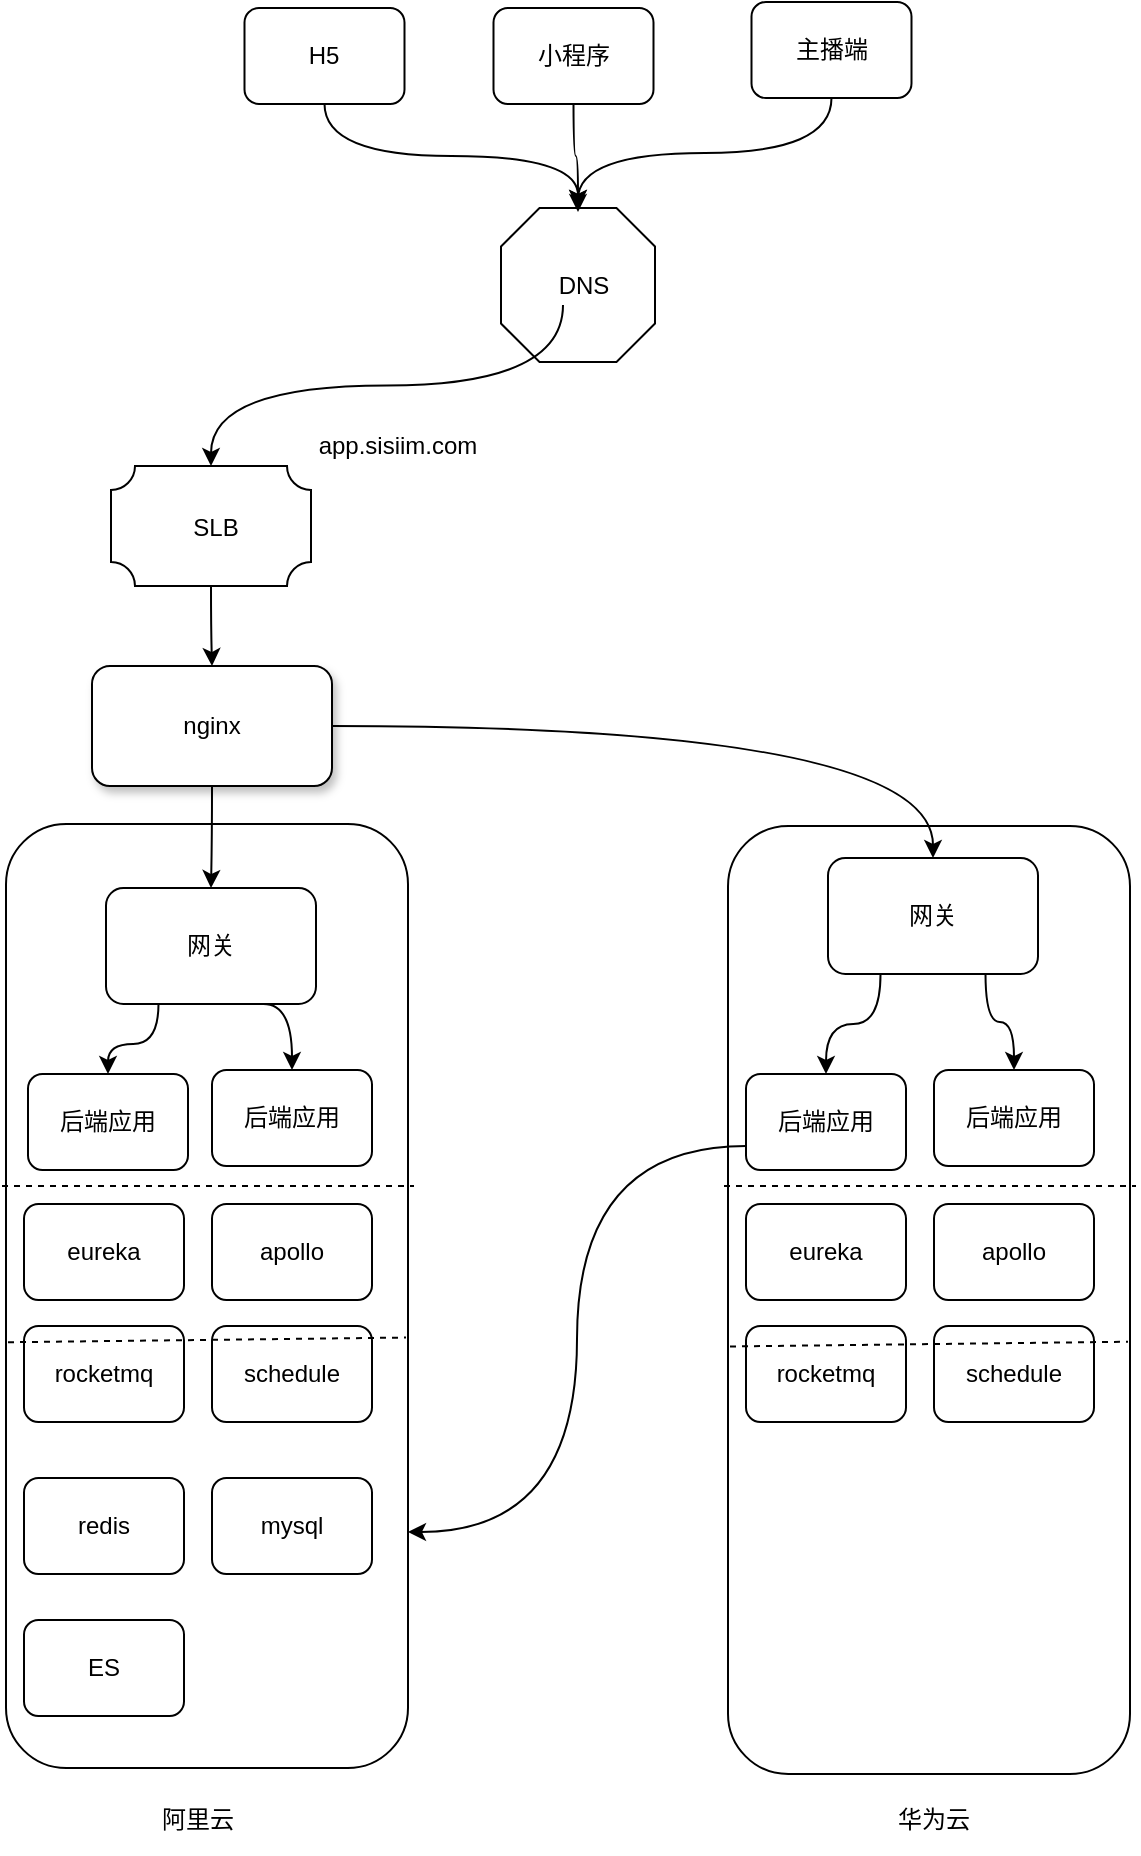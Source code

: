 <mxfile version="14.1.8" type="github">
  <diagram id="Hs13dnjIaAIShmFf6Qo-" name="第 1 页">
    <mxGraphModel dx="791" dy="1633" grid="0" gridSize="10" guides="1" tooltips="1" connect="1" arrows="1" fold="1" page="1" pageScale="1" pageWidth="827" pageHeight="1169" math="0" shadow="0">
      <root>
        <mxCell id="0" />
        <mxCell id="1" parent="0" />
        <mxCell id="yiPBfoOaf0CJgp_YEPqx-25" value="" style="rounded=1;whiteSpace=wrap;html=1;" parent="1" vertex="1">
          <mxGeometry x="446" y="277" width="201" height="474" as="geometry" />
        </mxCell>
        <mxCell id="yiPBfoOaf0CJgp_YEPqx-10" value="" style="rounded=1;whiteSpace=wrap;html=1;" parent="1" vertex="1">
          <mxGeometry x="85" y="276" width="201" height="472" as="geometry" />
        </mxCell>
        <mxCell id="yiPBfoOaf0CJgp_YEPqx-1" value="" style="verticalLabelPosition=bottom;verticalAlign=top;html=1;shape=mxgraph.basic.polygon;polyCoords=[[0.25,0],[0.75,0],[1,0.25],[1,0.75],[0.75,1],[0.25,1],[0,0.75],[0,0.25]];polyline=0;" parent="1" vertex="1">
          <mxGeometry x="332.5" y="-32" width="77" height="77" as="geometry" />
        </mxCell>
        <mxCell id="erWMEcOCaH_annTz6uU9-38" style="edgeStyle=orthogonalEdgeStyle;curved=1;orthogonalLoop=1;jettySize=auto;html=1;exitX=0.25;exitY=1;exitDx=0;exitDy=0;" parent="1" source="yiPBfoOaf0CJgp_YEPqx-2" target="yiPBfoOaf0CJgp_YEPqx-3" edge="1">
          <mxGeometry relative="1" as="geometry" />
        </mxCell>
        <mxCell id="yiPBfoOaf0CJgp_YEPqx-2" value="DNS" style="text;html=1;strokeColor=none;fillColor=none;align=center;verticalAlign=middle;whiteSpace=wrap;rounded=0;" parent="1" vertex="1">
          <mxGeometry x="353.5" y="-3.5" width="40" height="20" as="geometry" />
        </mxCell>
        <mxCell id="erWMEcOCaH_annTz6uU9-41" style="edgeStyle=orthogonalEdgeStyle;curved=1;orthogonalLoop=1;jettySize=auto;html=1;exitX=0.5;exitY=1;exitDx=0;exitDy=0;exitPerimeter=0;" parent="1" source="yiPBfoOaf0CJgp_YEPqx-3" target="erWMEcOCaH_annTz6uU9-40" edge="1">
          <mxGeometry relative="1" as="geometry" />
        </mxCell>
        <mxCell id="yiPBfoOaf0CJgp_YEPqx-3" value="" style="verticalLabelPosition=bottom;verticalAlign=top;html=1;shape=mxgraph.basic.plaque;dx=6;" parent="1" vertex="1">
          <mxGeometry x="137.5" y="97" width="100" height="60" as="geometry" />
        </mxCell>
        <mxCell id="LRcXZPUu0IMRTEiioLTg-4" style="edgeStyle=orthogonalEdgeStyle;curved=1;orthogonalLoop=1;jettySize=auto;html=1;exitX=0.25;exitY=1;exitDx=0;exitDy=0;entryX=0.5;entryY=0;entryDx=0;entryDy=0;" edge="1" parent="1" source="yiPBfoOaf0CJgp_YEPqx-7" target="LRcXZPUu0IMRTEiioLTg-2">
          <mxGeometry relative="1" as="geometry" />
        </mxCell>
        <mxCell id="LRcXZPUu0IMRTEiioLTg-5" style="edgeStyle=orthogonalEdgeStyle;curved=1;orthogonalLoop=1;jettySize=auto;html=1;exitX=0.75;exitY=1;exitDx=0;exitDy=0;entryX=0.5;entryY=0;entryDx=0;entryDy=0;" edge="1" parent="1" source="yiPBfoOaf0CJgp_YEPqx-7" target="erWMEcOCaH_annTz6uU9-21">
          <mxGeometry relative="1" as="geometry" />
        </mxCell>
        <mxCell id="yiPBfoOaf0CJgp_YEPqx-7" value="网关" style="rounded=1;whiteSpace=wrap;html=1;" parent="1" vertex="1">
          <mxGeometry x="135" y="308" width="105" height="58" as="geometry" />
        </mxCell>
        <mxCell id="LRcXZPUu0IMRTEiioLTg-7" style="edgeStyle=orthogonalEdgeStyle;curved=1;orthogonalLoop=1;jettySize=auto;html=1;exitX=0.25;exitY=1;exitDx=0;exitDy=0;" edge="1" parent="1" source="yiPBfoOaf0CJgp_YEPqx-8" target="LRcXZPUu0IMRTEiioLTg-6">
          <mxGeometry relative="1" as="geometry" />
        </mxCell>
        <mxCell id="LRcXZPUu0IMRTEiioLTg-8" style="edgeStyle=orthogonalEdgeStyle;curved=1;orthogonalLoop=1;jettySize=auto;html=1;exitX=0.75;exitY=1;exitDx=0;exitDy=0;entryX=0.5;entryY=0;entryDx=0;entryDy=0;" edge="1" parent="1" source="yiPBfoOaf0CJgp_YEPqx-8" target="yiPBfoOaf0CJgp_YEPqx-26">
          <mxGeometry relative="1" as="geometry" />
        </mxCell>
        <mxCell id="yiPBfoOaf0CJgp_YEPqx-8" value="网关" style="rounded=1;whiteSpace=wrap;html=1;" parent="1" vertex="1">
          <mxGeometry x="496" y="293" width="105" height="58" as="geometry" />
        </mxCell>
        <mxCell id="yiPBfoOaf0CJgp_YEPqx-13" value="eureka" style="rounded=1;whiteSpace=wrap;html=1;" parent="1" vertex="1">
          <mxGeometry x="94" y="466" width="80" height="48" as="geometry" />
        </mxCell>
        <mxCell id="yiPBfoOaf0CJgp_YEPqx-14" value="apollo" style="rounded=1;whiteSpace=wrap;html=1;" parent="1" vertex="1">
          <mxGeometry x="188" y="466" width="80" height="48" as="geometry" />
        </mxCell>
        <mxCell id="yiPBfoOaf0CJgp_YEPqx-15" value="rocketmq" style="rounded=1;whiteSpace=wrap;html=1;" parent="1" vertex="1">
          <mxGeometry x="94" y="527" width="80" height="48" as="geometry" />
        </mxCell>
        <mxCell id="yiPBfoOaf0CJgp_YEPqx-16" value="schedule" style="rounded=1;whiteSpace=wrap;html=1;" parent="1" vertex="1">
          <mxGeometry x="188" y="527" width="80" height="48" as="geometry" />
        </mxCell>
        <mxCell id="yiPBfoOaf0CJgp_YEPqx-18" value="" style="endArrow=none;dashed=1;html=1;entryX=0.995;entryY=0.544;entryDx=0;entryDy=0;entryPerimeter=0;exitX=0.005;exitY=0.549;exitDx=0;exitDy=0;exitPerimeter=0;" parent="1" source="yiPBfoOaf0CJgp_YEPqx-10" target="yiPBfoOaf0CJgp_YEPqx-10" edge="1">
          <mxGeometry width="50" height="50" relative="1" as="geometry">
            <mxPoint x="84" y="590" as="sourcePoint" />
            <mxPoint x="134" y="587" as="targetPoint" />
          </mxGeometry>
        </mxCell>
        <mxCell id="yiPBfoOaf0CJgp_YEPqx-20" value="" style="endArrow=none;dashed=1;html=1;" parent="1" edge="1">
          <mxGeometry width="50" height="50" relative="1" as="geometry">
            <mxPoint x="83" y="457" as="sourcePoint" />
            <mxPoint x="289" y="457" as="targetPoint" />
          </mxGeometry>
        </mxCell>
        <mxCell id="yiPBfoOaf0CJgp_YEPqx-22" value="redis" style="rounded=1;whiteSpace=wrap;html=1;" parent="1" vertex="1">
          <mxGeometry x="94" y="603" width="80" height="48" as="geometry" />
        </mxCell>
        <mxCell id="yiPBfoOaf0CJgp_YEPqx-23" value="mysql" style="rounded=1;whiteSpace=wrap;html=1;" parent="1" vertex="1">
          <mxGeometry x="188" y="603" width="80" height="48" as="geometry" />
        </mxCell>
        <mxCell id="yiPBfoOaf0CJgp_YEPqx-24" value="ES" style="rounded=1;whiteSpace=wrap;html=1;" parent="1" vertex="1">
          <mxGeometry x="94" y="674" width="80" height="48" as="geometry" />
        </mxCell>
        <mxCell id="yiPBfoOaf0CJgp_YEPqx-26" value="后端应用" style="rounded=1;whiteSpace=wrap;html=1;" parent="1" vertex="1">
          <mxGeometry x="549" y="399" width="80" height="48" as="geometry" />
        </mxCell>
        <mxCell id="yiPBfoOaf0CJgp_YEPqx-28" value="eureka" style="rounded=1;whiteSpace=wrap;html=1;" parent="1" vertex="1">
          <mxGeometry x="455" y="466" width="80" height="48" as="geometry" />
        </mxCell>
        <mxCell id="yiPBfoOaf0CJgp_YEPqx-29" value="apollo" style="rounded=1;whiteSpace=wrap;html=1;" parent="1" vertex="1">
          <mxGeometry x="549" y="466" width="80" height="48" as="geometry" />
        </mxCell>
        <mxCell id="yiPBfoOaf0CJgp_YEPqx-30" value="rocketmq" style="rounded=1;whiteSpace=wrap;html=1;" parent="1" vertex="1">
          <mxGeometry x="455" y="527" width="80" height="48" as="geometry" />
        </mxCell>
        <mxCell id="yiPBfoOaf0CJgp_YEPqx-31" value="schedule" style="rounded=1;whiteSpace=wrap;html=1;" parent="1" vertex="1">
          <mxGeometry x="549" y="527" width="80" height="48" as="geometry" />
        </mxCell>
        <mxCell id="yiPBfoOaf0CJgp_YEPqx-32" value="" style="endArrow=none;dashed=1;html=1;entryX=0.995;entryY=0.544;entryDx=0;entryDy=0;entryPerimeter=0;exitX=0.005;exitY=0.549;exitDx=0;exitDy=0;exitPerimeter=0;" parent="1" source="yiPBfoOaf0CJgp_YEPqx-25" target="yiPBfoOaf0CJgp_YEPqx-25" edge="1">
          <mxGeometry width="50" height="50" relative="1" as="geometry">
            <mxPoint x="445" y="590" as="sourcePoint" />
            <mxPoint x="495" y="587" as="targetPoint" />
          </mxGeometry>
        </mxCell>
        <mxCell id="yiPBfoOaf0CJgp_YEPqx-33" value="" style="endArrow=none;dashed=1;html=1;" parent="1" edge="1">
          <mxGeometry width="50" height="50" relative="1" as="geometry">
            <mxPoint x="444" y="457" as="sourcePoint" />
            <mxPoint x="650" y="457" as="targetPoint" />
          </mxGeometry>
        </mxCell>
        <mxCell id="erWMEcOCaH_annTz6uU9-21" value="后端应用" style="rounded=1;whiteSpace=wrap;html=1;" parent="1" vertex="1">
          <mxGeometry x="188" y="399" width="80" height="48" as="geometry" />
        </mxCell>
        <mxCell id="erWMEcOCaH_annTz6uU9-27" style="edgeStyle=orthogonalEdgeStyle;curved=1;orthogonalLoop=1;jettySize=auto;html=1;exitX=0.5;exitY=1;exitDx=0;exitDy=0;" parent="1" source="erWMEcOCaH_annTz6uU9-24" target="yiPBfoOaf0CJgp_YEPqx-1" edge="1">
          <mxGeometry relative="1" as="geometry" />
        </mxCell>
        <mxCell id="erWMEcOCaH_annTz6uU9-24" value="H5" style="rounded=1;whiteSpace=wrap;html=1;" parent="1" vertex="1">
          <mxGeometry x="204.25" y="-132" width="80" height="48" as="geometry" />
        </mxCell>
        <mxCell id="erWMEcOCaH_annTz6uU9-29" style="edgeStyle=orthogonalEdgeStyle;curved=1;orthogonalLoop=1;jettySize=auto;html=1;exitX=0.5;exitY=1;exitDx=0;exitDy=0;" parent="1" source="erWMEcOCaH_annTz6uU9-25" target="yiPBfoOaf0CJgp_YEPqx-1" edge="1">
          <mxGeometry relative="1" as="geometry" />
        </mxCell>
        <mxCell id="erWMEcOCaH_annTz6uU9-25" value="小程序" style="rounded=1;whiteSpace=wrap;html=1;" parent="1" vertex="1">
          <mxGeometry x="328.75" y="-132" width="80" height="48" as="geometry" />
        </mxCell>
        <mxCell id="erWMEcOCaH_annTz6uU9-28" style="edgeStyle=orthogonalEdgeStyle;curved=1;orthogonalLoop=1;jettySize=auto;html=1;exitX=0.5;exitY=1;exitDx=0;exitDy=0;entryX=0.5;entryY=0.026;entryDx=0;entryDy=0;entryPerimeter=0;" parent="1" source="erWMEcOCaH_annTz6uU9-26" target="yiPBfoOaf0CJgp_YEPqx-1" edge="1">
          <mxGeometry relative="1" as="geometry" />
        </mxCell>
        <mxCell id="erWMEcOCaH_annTz6uU9-26" value="主播端" style="rounded=1;whiteSpace=wrap;html=1;" parent="1" vertex="1">
          <mxGeometry x="457.75" y="-135" width="80" height="48" as="geometry" />
        </mxCell>
        <mxCell id="erWMEcOCaH_annTz6uU9-30" value="app.sisiim.com" style="text;html=1;strokeColor=none;fillColor=none;align=center;verticalAlign=middle;whiteSpace=wrap;rounded=0;shadow=1;" parent="1" vertex="1">
          <mxGeometry x="261" y="77" width="40" height="20" as="geometry" />
        </mxCell>
        <mxCell id="erWMEcOCaH_annTz6uU9-39" value="SLB" style="text;html=1;strokeColor=none;fillColor=none;align=center;verticalAlign=middle;whiteSpace=wrap;rounded=0;shadow=1;" parent="1" vertex="1">
          <mxGeometry x="170" y="117.5" width="40" height="20" as="geometry" />
        </mxCell>
        <mxCell id="erWMEcOCaH_annTz6uU9-44" style="edgeStyle=orthogonalEdgeStyle;curved=1;orthogonalLoop=1;jettySize=auto;html=1;exitX=1;exitY=0.5;exitDx=0;exitDy=0;" parent="1" source="erWMEcOCaH_annTz6uU9-40" target="yiPBfoOaf0CJgp_YEPqx-8" edge="1">
          <mxGeometry relative="1" as="geometry" />
        </mxCell>
        <mxCell id="LRcXZPUu0IMRTEiioLTg-1" style="edgeStyle=orthogonalEdgeStyle;curved=1;orthogonalLoop=1;jettySize=auto;html=1;exitX=0.5;exitY=1;exitDx=0;exitDy=0;" edge="1" parent="1" source="erWMEcOCaH_annTz6uU9-40" target="yiPBfoOaf0CJgp_YEPqx-7">
          <mxGeometry relative="1" as="geometry" />
        </mxCell>
        <mxCell id="erWMEcOCaH_annTz6uU9-40" value="nginx" style="rounded=1;whiteSpace=wrap;html=1;shadow=1;" parent="1" vertex="1">
          <mxGeometry x="128" y="197" width="120" height="60" as="geometry" />
        </mxCell>
        <mxCell id="erWMEcOCaH_annTz6uU9-45" value="阿里云" style="text;html=1;strokeColor=none;fillColor=none;align=center;verticalAlign=middle;whiteSpace=wrap;rounded=0;shadow=1;" parent="1" vertex="1">
          <mxGeometry x="161" y="764" width="40" height="20" as="geometry" />
        </mxCell>
        <mxCell id="erWMEcOCaH_annTz6uU9-46" value="华为云" style="text;html=1;strokeColor=none;fillColor=none;align=center;verticalAlign=middle;whiteSpace=wrap;rounded=0;shadow=1;" parent="1" vertex="1">
          <mxGeometry x="529" y="764" width="40" height="20" as="geometry" />
        </mxCell>
        <mxCell id="LRcXZPUu0IMRTEiioLTg-2" value="后端应用" style="rounded=1;whiteSpace=wrap;html=1;" vertex="1" parent="1">
          <mxGeometry x="96" y="401" width="80" height="48" as="geometry" />
        </mxCell>
        <mxCell id="LRcXZPUu0IMRTEiioLTg-9" style="edgeStyle=orthogonalEdgeStyle;curved=1;orthogonalLoop=1;jettySize=auto;html=1;exitX=0;exitY=0.75;exitDx=0;exitDy=0;entryX=1;entryY=0.75;entryDx=0;entryDy=0;" edge="1" parent="1" source="LRcXZPUu0IMRTEiioLTg-6" target="yiPBfoOaf0CJgp_YEPqx-10">
          <mxGeometry relative="1" as="geometry" />
        </mxCell>
        <mxCell id="LRcXZPUu0IMRTEiioLTg-6" value="后端应用" style="rounded=1;whiteSpace=wrap;html=1;" vertex="1" parent="1">
          <mxGeometry x="455" y="401" width="80" height="48" as="geometry" />
        </mxCell>
      </root>
    </mxGraphModel>
  </diagram>
</mxfile>
